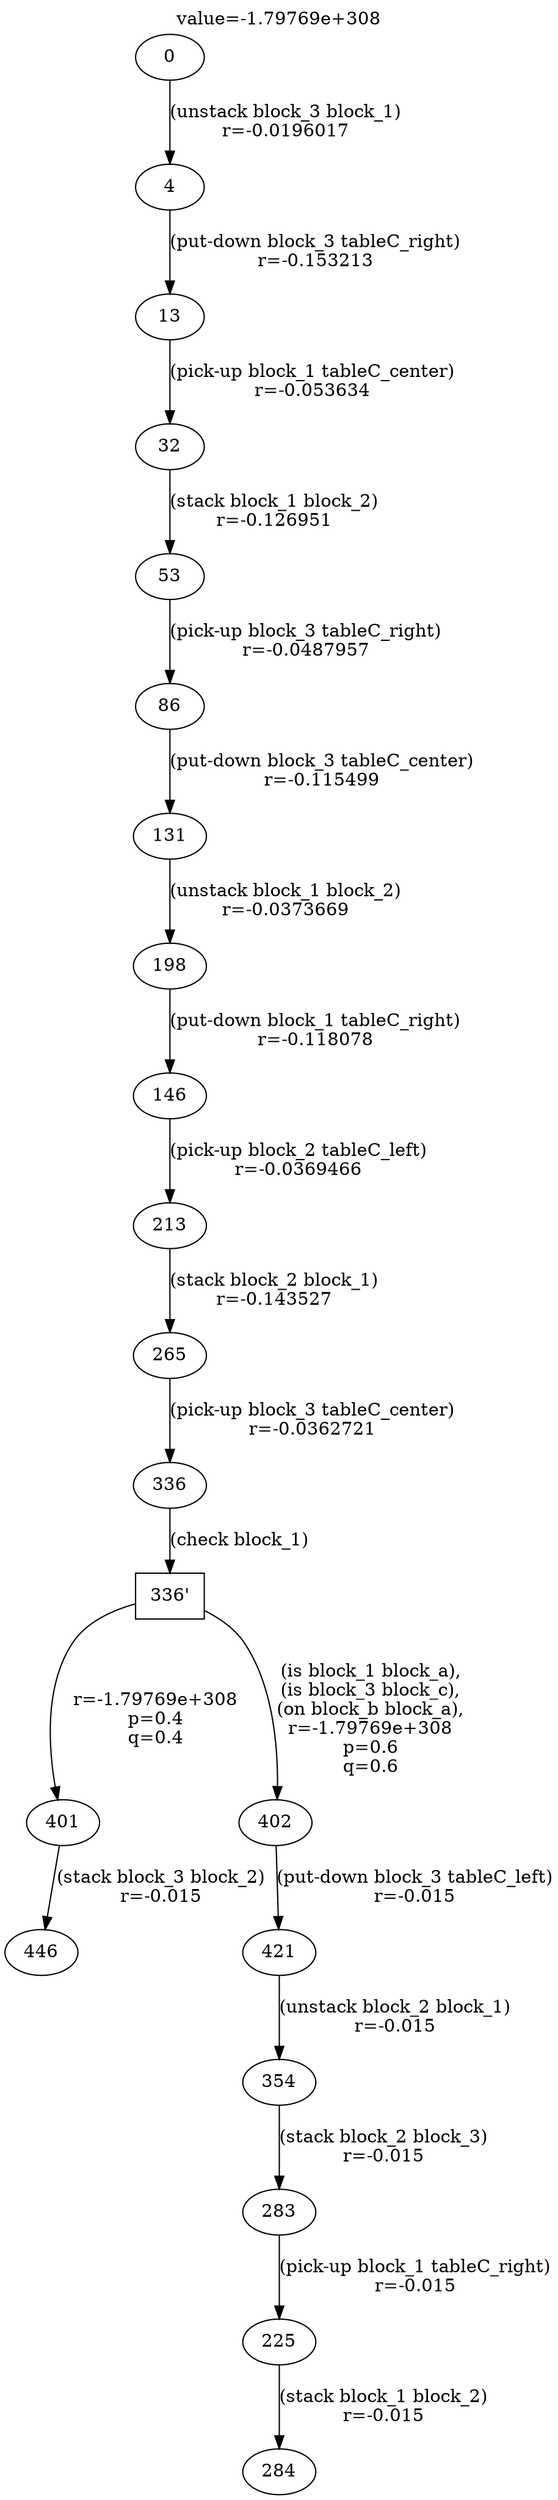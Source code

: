 digraph g{
label="value=-1.79769e+308"
labelloc=top
0->4 [ label="(unstack block_3 block_1)
r=-0.0196017" ];
4->13 [ label="(put-down block_3 tableC_right)
r=-0.153213" ];
13->32 [ label="(pick-up block_1 tableC_center)
r=-0.053634" ];
32->53 [ label="(stack block_1 block_2)
r=-0.126951" ];
53->86 [ label="(pick-up block_3 tableC_right)
r=-0.0487957" ];
86->131 [ label="(put-down block_3 tableC_center)
r=-0.115499" ];
131->198 [ label="(unstack block_1 block_2)
r=-0.0373669" ];
198->146 [ label="(put-down block_1 tableC_right)
r=-0.118078" ];
146->213 [ label="(pick-up block_2 tableC_left)
r=-0.0369466" ];
213->265 [ label="(stack block_2 block_1)
r=-0.143527" ];
265->336 [ label="(pick-up block_3 tableC_center)
r=-0.0362721" ];
"336'" [ shape=box ] ;
336->"336'" [ label="(check block_1)" ];
"336'"->401 [ label="
r=-1.79769e+308
p=0.4
q=0.4" ];
401->446 [ label="(stack block_3 block_2)
r=-0.015" ];
"336'"->402 [ label="
(is block_1 block_a),
(is block_3 block_c),
(on block_b block_a),
r=-1.79769e+308
p=0.6
q=0.6" ];
402->421 [ label="(put-down block_3 tableC_left)
r=-0.015" ];
421->354 [ label="(unstack block_2 block_1)
r=-0.015" ];
354->283 [ label="(stack block_2 block_3)
r=-0.015" ];
283->225 [ label="(pick-up block_1 tableC_right)
r=-0.015" ];
225->284 [ label="(stack block_1 block_2)
r=-0.015" ];
}
